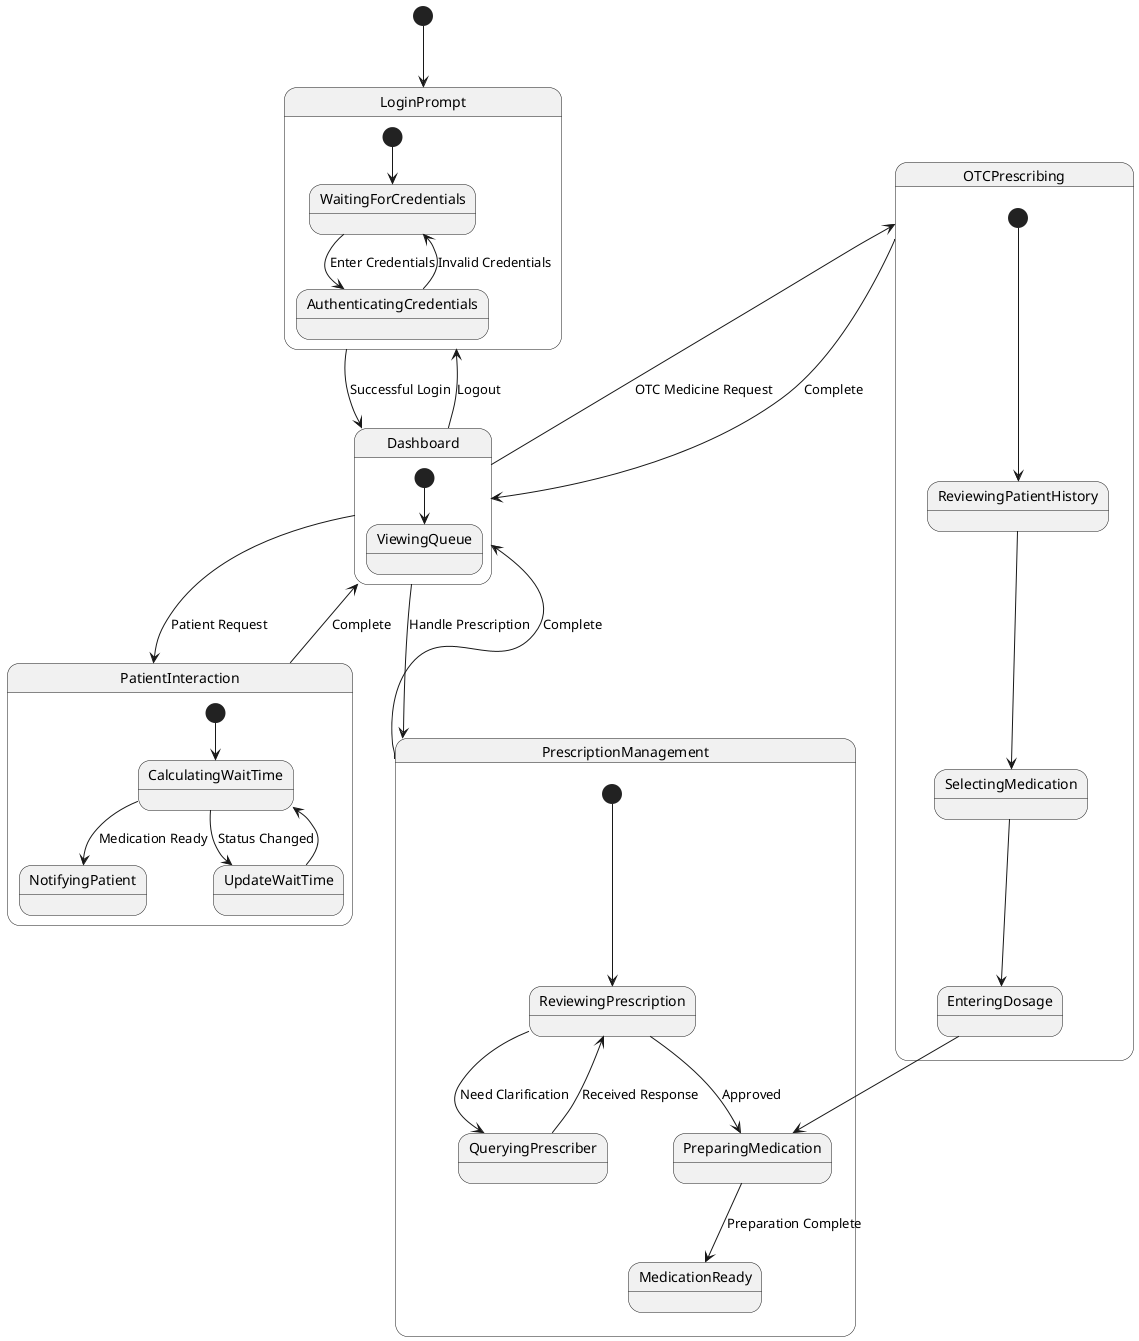 @startuml
[*] --> LoginPrompt

state LoginPrompt {
    [*] --> WaitingForCredentials
    WaitingForCredentials --> AuthenticatingCredentials : Enter Credentials
    AuthenticatingCredentials --> WaitingForCredentials : Invalid Credentials
}

state Dashboard {
    [*] --> ViewingQueue
}

state PrescriptionManagement {
    [*] --> ReviewingPrescription
    ReviewingPrescription --> QueryingPrescriber : Need Clarification
    QueryingPrescriber --> ReviewingPrescription : Received Response
    ReviewingPrescription --> PreparingMedication : Approved
    PreparingMedication --> MedicationReady : Preparation Complete
}

state PatientInteraction {
    [*] --> CalculatingWaitTime
    CalculatingWaitTime --> NotifyingPatient : Medication Ready
    CalculatingWaitTime --> UpdateWaitTime : Status Changed
    UpdateWaitTime --> CalculatingWaitTime
}

state OTCPrescribing {
    [*] --> ReviewingPatientHistory
    ReviewingPatientHistory --> SelectingMedication
    SelectingMedication --> EnteringDosage
    EnteringDosage --> PreparingMedication
}

' Main Flow
LoginPrompt --> Dashboard : Successful Login
Dashboard --> LoginPrompt : Logout

' Dashboard Connections
Dashboard --> PrescriptionManagement : Handle Prescription
Dashboard --> PatientInteraction : Patient Request
Dashboard --> OTCPrescribing : OTC Medicine Request

' Return Flows
PrescriptionManagement --> Dashboard : Complete
PatientInteraction --> Dashboard : Complete
OTCPrescribing --> Dashboard : Complete

@enduml
